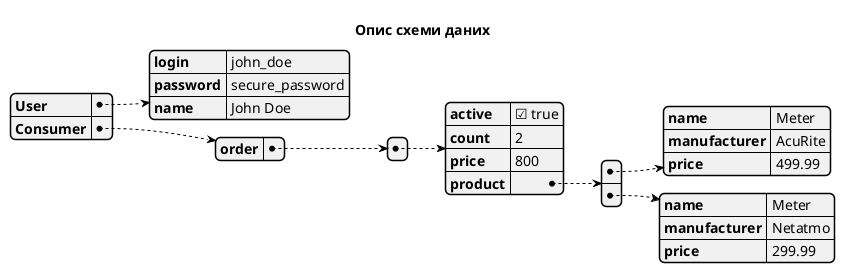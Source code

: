 @startjson

title Опис схеми даних

{
  "User": {
    "login": "john_doe",
    "password": "secure_password",
    "name": "John Doe"
  },
  "Consumer": {
    "order": [
      {
        "active": true,
        "count": 2,
        "price": 800,
        "product": [{
          "name": "Meter",
          "manufacturer": "AcuRite",
          "price": 499.99
        }, {
          "name": "Meter",
          "manufacturer": "Netatmo",
          "price": 299.99
        }]
      }
    ]
  }
}

@endjson
